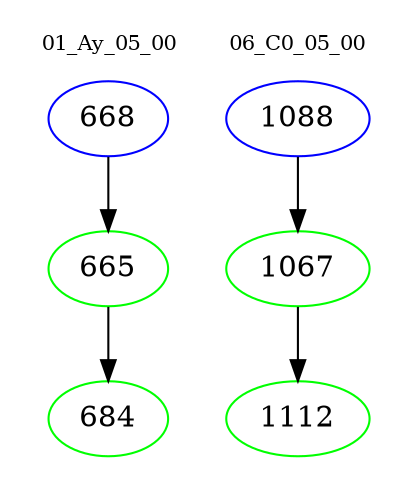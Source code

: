 digraph{
subgraph cluster_0 {
color = white
label = "01_Ay_05_00";
fontsize=10;
T0_668 [label="668", color="blue"]
T0_668 -> T0_665 [color="black"]
T0_665 [label="665", color="green"]
T0_665 -> T0_684 [color="black"]
T0_684 [label="684", color="green"]
}
subgraph cluster_1 {
color = white
label = "06_C0_05_00";
fontsize=10;
T1_1088 [label="1088", color="blue"]
T1_1088 -> T1_1067 [color="black"]
T1_1067 [label="1067", color="green"]
T1_1067 -> T1_1112 [color="black"]
T1_1112 [label="1112", color="green"]
}
}

